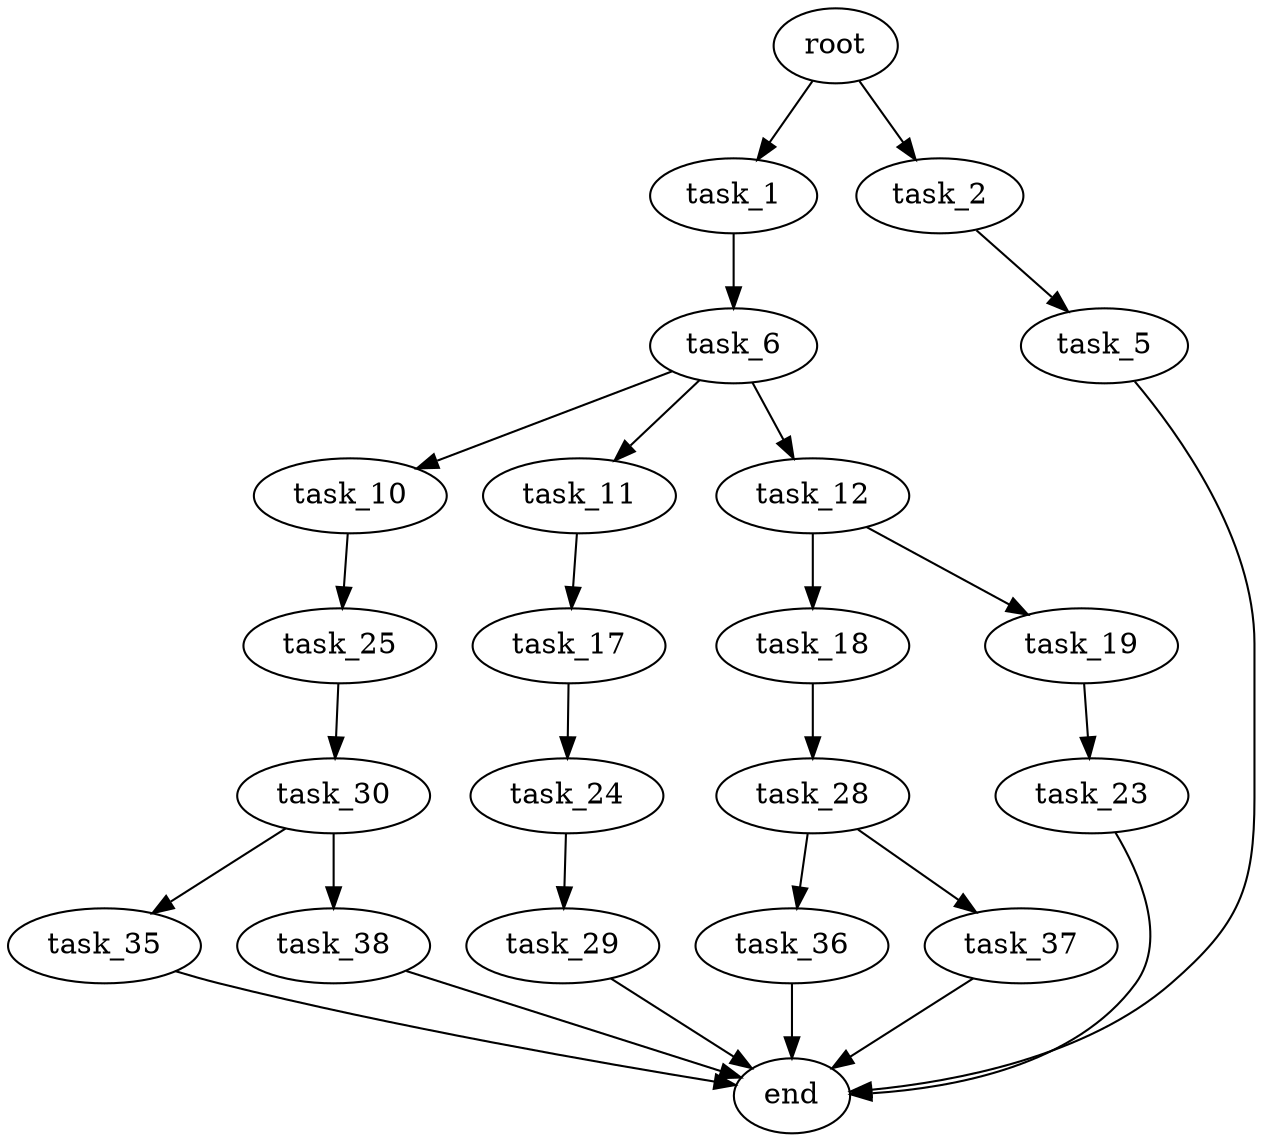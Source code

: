 digraph G {
  root [size="0.000000"];
  task_1 [size="12747713598.000000"];
  task_2 [size="3089009436.000000"];
  task_5 [size="3734249312.000000"];
  task_6 [size="68719476736.000000"];
  task_10 [size="387307959452.000000"];
  task_11 [size="68719476736.000000"];
  task_12 [size="873357013447.000000"];
  task_17 [size="8589934592.000000"];
  task_18 [size="8589934592.000000"];
  task_19 [size="55081138573.000000"];
  task_23 [size="134217728000.000000"];
  task_24 [size="25527147284.000000"];
  task_25 [size="628069590967.000000"];
  task_28 [size="134217728000.000000"];
  task_29 [size="46779442349.000000"];
  task_30 [size="19480415248.000000"];
  task_35 [size="68719476736.000000"];
  task_36 [size="15790273640.000000"];
  task_37 [size="231928233984.000000"];
  task_38 [size="1046605026361.000000"];
  end [size="0.000000"];

  root -> task_1 [size="1.000000"];
  root -> task_2 [size="1.000000"];
  task_1 -> task_6 [size="679477248.000000"];
  task_2 -> task_5 [size="209715200.000000"];
  task_5 -> end [size="1.000000"];
  task_6 -> task_10 [size="134217728.000000"];
  task_6 -> task_11 [size="134217728.000000"];
  task_6 -> task_12 [size="134217728.000000"];
  task_10 -> task_25 [size="411041792.000000"];
  task_11 -> task_17 [size="134217728.000000"];
  task_12 -> task_18 [size="679477248.000000"];
  task_12 -> task_19 [size="679477248.000000"];
  task_17 -> task_24 [size="33554432.000000"];
  task_18 -> task_28 [size="33554432.000000"];
  task_19 -> task_23 [size="134217728.000000"];
  task_23 -> end [size="1.000000"];
  task_24 -> task_29 [size="838860800.000000"];
  task_25 -> task_30 [size="838860800.000000"];
  task_28 -> task_36 [size="209715200.000000"];
  task_28 -> task_37 [size="209715200.000000"];
  task_29 -> end [size="1.000000"];
  task_30 -> task_35 [size="411041792.000000"];
  task_30 -> task_38 [size="411041792.000000"];
  task_35 -> end [size="1.000000"];
  task_36 -> end [size="1.000000"];
  task_37 -> end [size="1.000000"];
  task_38 -> end [size="1.000000"];
}
